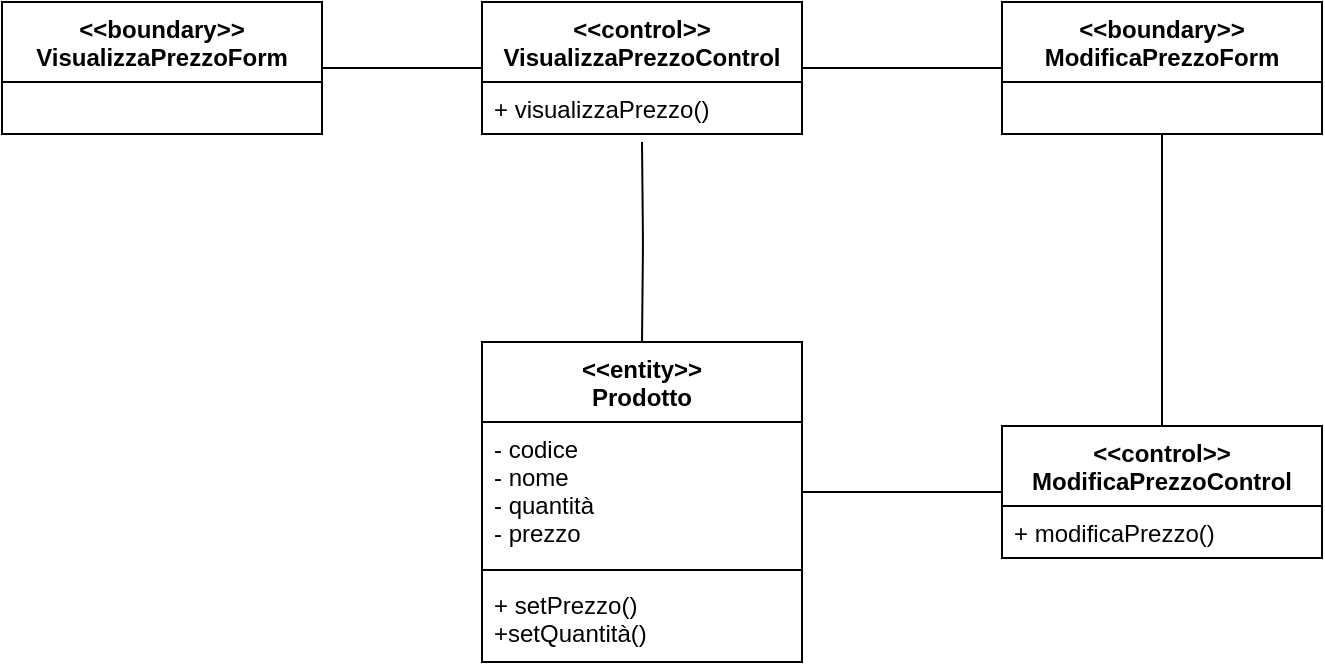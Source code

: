 <mxfile version="13.9.7" type="device"><diagram id="Wj8UE1-gnwmGRsxsp3kP" name="Page-1"><mxGraphModel dx="1038" dy="624" grid="1" gridSize="10" guides="1" tooltips="1" connect="1" arrows="1" fold="1" page="1" pageScale="1" pageWidth="1169" pageHeight="827" math="0" shadow="0"><root><mxCell id="0"/><mxCell id="1" parent="0"/><mxCell id="XERsdVz0aC2Eikz24GnG-1" value="&lt;&lt;boundary&gt;&gt;&#10;VisualizzaPrezzoForm" style="swimlane;fontStyle=1;align=center;verticalAlign=top;childLayout=stackLayout;horizontal=1;startSize=40;horizontalStack=0;resizeParent=1;resizeParentMax=0;resizeLast=0;collapsible=1;marginBottom=0;" parent="1" vertex="1"><mxGeometry x="150" y="340" width="160" height="66" as="geometry"/></mxCell><mxCell id="XERsdVz0aC2Eikz24GnG-5" value="&lt;&lt;control&gt;&gt;&#10;VisualizzaPrezzoControl" style="swimlane;fontStyle=1;align=center;verticalAlign=top;childLayout=stackLayout;horizontal=1;startSize=40;horizontalStack=0;resizeParent=1;resizeParentMax=0;resizeLast=0;collapsible=1;marginBottom=0;" parent="1" vertex="1"><mxGeometry x="390" y="340" width="160" height="66" as="geometry"/></mxCell><mxCell id="XERsdVz0aC2Eikz24GnG-6" value="+ visualizzaPrezzo()" style="text;strokeColor=none;fillColor=none;align=left;verticalAlign=top;spacingLeft=4;spacingRight=4;overflow=hidden;rotatable=0;points=[[0,0.5],[1,0.5]];portConstraint=eastwest;" parent="XERsdVz0aC2Eikz24GnG-5" vertex="1"><mxGeometry y="40" width="160" height="26" as="geometry"/></mxCell><mxCell id="XERsdVz0aC2Eikz24GnG-15" value="&lt;&lt;boundary&gt;&gt;&#10;ModificaPrezzoForm" style="swimlane;fontStyle=1;align=center;verticalAlign=top;childLayout=stackLayout;horizontal=1;startSize=40;horizontalStack=0;resizeParent=1;resizeParentMax=0;resizeLast=0;collapsible=1;marginBottom=0;" parent="1" vertex="1"><mxGeometry x="650" y="340" width="160" height="66" as="geometry"/></mxCell><mxCell id="XERsdVz0aC2Eikz24GnG-16" value="" style="endArrow=none;html=1;edgeStyle=orthogonalEdgeStyle;exitX=1;exitY=0.5;exitDx=0;exitDy=0;" parent="1" source="XERsdVz0aC2Eikz24GnG-1" edge="1"><mxGeometry relative="1" as="geometry"><mxPoint x="450" y="300" as="sourcePoint"/><mxPoint x="390" y="373" as="targetPoint"/></mxGeometry></mxCell><mxCell id="XERsdVz0aC2Eikz24GnG-19" value="" style="endArrow=none;html=1;edgeStyle=orthogonalEdgeStyle;exitX=1;exitY=0.5;exitDx=0;exitDy=0;entryX=0;entryY=0.5;entryDx=0;entryDy=0;" parent="1" source="XERsdVz0aC2Eikz24GnG-5" target="XERsdVz0aC2Eikz24GnG-15" edge="1"><mxGeometry relative="1" as="geometry"><mxPoint x="320" y="383" as="sourcePoint"/><mxPoint x="400" y="383" as="targetPoint"/><Array as="points"><mxPoint x="600" y="373"/><mxPoint x="600" y="373"/></Array></mxGeometry></mxCell><mxCell id="XERsdVz0aC2Eikz24GnG-20" value="" style="endArrow=none;html=1;edgeStyle=orthogonalEdgeStyle;entryX=0;entryY=0.5;entryDx=0;entryDy=0;" parent="1" source="XERsdVz0aC2Eikz24GnG-10" target="XERsdVz0aC2Eikz24GnG-13" edge="1"><mxGeometry relative="1" as="geometry"><mxPoint x="450" y="300" as="sourcePoint"/><mxPoint x="610" y="300" as="targetPoint"/></mxGeometry></mxCell><mxCell id="XERsdVz0aC2Eikz24GnG-23" value="" style="endArrow=none;html=1;edgeStyle=orthogonalEdgeStyle;entryX=0.5;entryY=0;entryDx=0;entryDy=0;exitX=0.5;exitY=1;exitDx=0;exitDy=0;" parent="1" source="XERsdVz0aC2Eikz24GnG-15" target="XERsdVz0aC2Eikz24GnG-13" edge="1"><mxGeometry relative="1" as="geometry"><mxPoint x="450" y="300" as="sourcePoint"/><mxPoint x="610" y="300" as="targetPoint"/><Array as="points"><mxPoint x="730" y="490"/><mxPoint x="730" y="490"/></Array></mxGeometry></mxCell><mxCell id="XERsdVz0aC2Eikz24GnG-26" value="" style="endArrow=none;html=1;edgeStyle=orthogonalEdgeStyle;entryX=0.5;entryY=0;entryDx=0;entryDy=0;" parent="1" target="XERsdVz0aC2Eikz24GnG-9" edge="1"><mxGeometry relative="1" as="geometry"><mxPoint x="470" y="410" as="sourcePoint"/><mxPoint x="610" y="300" as="targetPoint"/></mxGeometry></mxCell><mxCell id="XERsdVz0aC2Eikz24GnG-9" value="&lt;&lt;entity&gt;&gt;&#10;Prodotto" style="swimlane;fontStyle=1;align=center;verticalAlign=top;childLayout=stackLayout;horizontal=1;startSize=40;horizontalStack=0;resizeParent=1;resizeParentMax=0;resizeLast=0;collapsible=1;marginBottom=0;" parent="1" vertex="1"><mxGeometry x="390" y="510" width="160" height="160" as="geometry"/></mxCell><mxCell id="XERsdVz0aC2Eikz24GnG-10" value="- codice&#10;- nome&#10;- quantità&#10;- prezzo" style="text;strokeColor=none;fillColor=none;align=left;verticalAlign=top;spacingLeft=4;spacingRight=4;overflow=hidden;rotatable=0;points=[[0,0.5],[1,0.5]];portConstraint=eastwest;" parent="XERsdVz0aC2Eikz24GnG-9" vertex="1"><mxGeometry y="40" width="160" height="70" as="geometry"/></mxCell><mxCell id="XERsdVz0aC2Eikz24GnG-11" value="" style="line;strokeWidth=1;fillColor=none;align=left;verticalAlign=middle;spacingTop=-1;spacingLeft=3;spacingRight=3;rotatable=0;labelPosition=right;points=[];portConstraint=eastwest;" parent="XERsdVz0aC2Eikz24GnG-9" vertex="1"><mxGeometry y="110" width="160" height="8" as="geometry"/></mxCell><mxCell id="XERsdVz0aC2Eikz24GnG-12" value="+ setPrezzo()&#10;+setQuantità()" style="text;strokeColor=none;fillColor=none;align=left;verticalAlign=top;spacingLeft=4;spacingRight=4;overflow=hidden;rotatable=0;points=[[0,0.5],[1,0.5]];portConstraint=eastwest;" parent="XERsdVz0aC2Eikz24GnG-9" vertex="1"><mxGeometry y="118" width="160" height="42" as="geometry"/></mxCell><mxCell id="XERsdVz0aC2Eikz24GnG-13" value="&lt;&lt;control&gt;&gt;&#10;ModificaPrezzoControl" style="swimlane;fontStyle=1;align=center;verticalAlign=top;childLayout=stackLayout;horizontal=1;startSize=40;horizontalStack=0;resizeParent=1;resizeParentMax=0;resizeLast=0;collapsible=1;marginBottom=0;" parent="1" vertex="1"><mxGeometry x="650" y="552" width="160" height="66" as="geometry"/></mxCell><mxCell id="XERsdVz0aC2Eikz24GnG-14" value="+ modificaPrezzo()" style="text;strokeColor=none;fillColor=none;align=left;verticalAlign=top;spacingLeft=4;spacingRight=4;overflow=hidden;rotatable=0;points=[[0,0.5],[1,0.5]];portConstraint=eastwest;" parent="XERsdVz0aC2Eikz24GnG-13" vertex="1"><mxGeometry y="40" width="160" height="26" as="geometry"/></mxCell></root></mxGraphModel></diagram></mxfile>